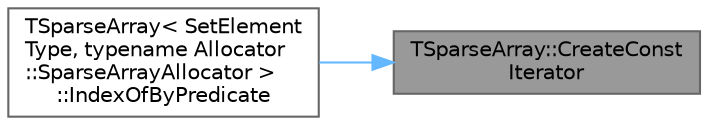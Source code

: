 digraph "TSparseArray::CreateConstIterator"
{
 // INTERACTIVE_SVG=YES
 // LATEX_PDF_SIZE
  bgcolor="transparent";
  edge [fontname=Helvetica,fontsize=10,labelfontname=Helvetica,labelfontsize=10];
  node [fontname=Helvetica,fontsize=10,shape=box,height=0.2,width=0.4];
  rankdir="RL";
  Node1 [id="Node000001",label="TSparseArray::CreateConst\lIterator",height=0.2,width=0.4,color="gray40", fillcolor="grey60", style="filled", fontcolor="black",tooltip="Creates a const iterator for the contents of this array."];
  Node1 -> Node2 [id="edge1_Node000001_Node000002",dir="back",color="steelblue1",style="solid",tooltip=" "];
  Node2 [id="Node000002",label="TSparseArray\< SetElement\lType, typename Allocator\l::SparseArrayAllocator \>\l::IndexOfByPredicate",height=0.2,width=0.4,color="grey40", fillcolor="white", style="filled",URL="$d0/db8/classTSparseArray.html#ab6e37b90d1a4b9f3489ceec0bec3d47f",tooltip=" "];
}
